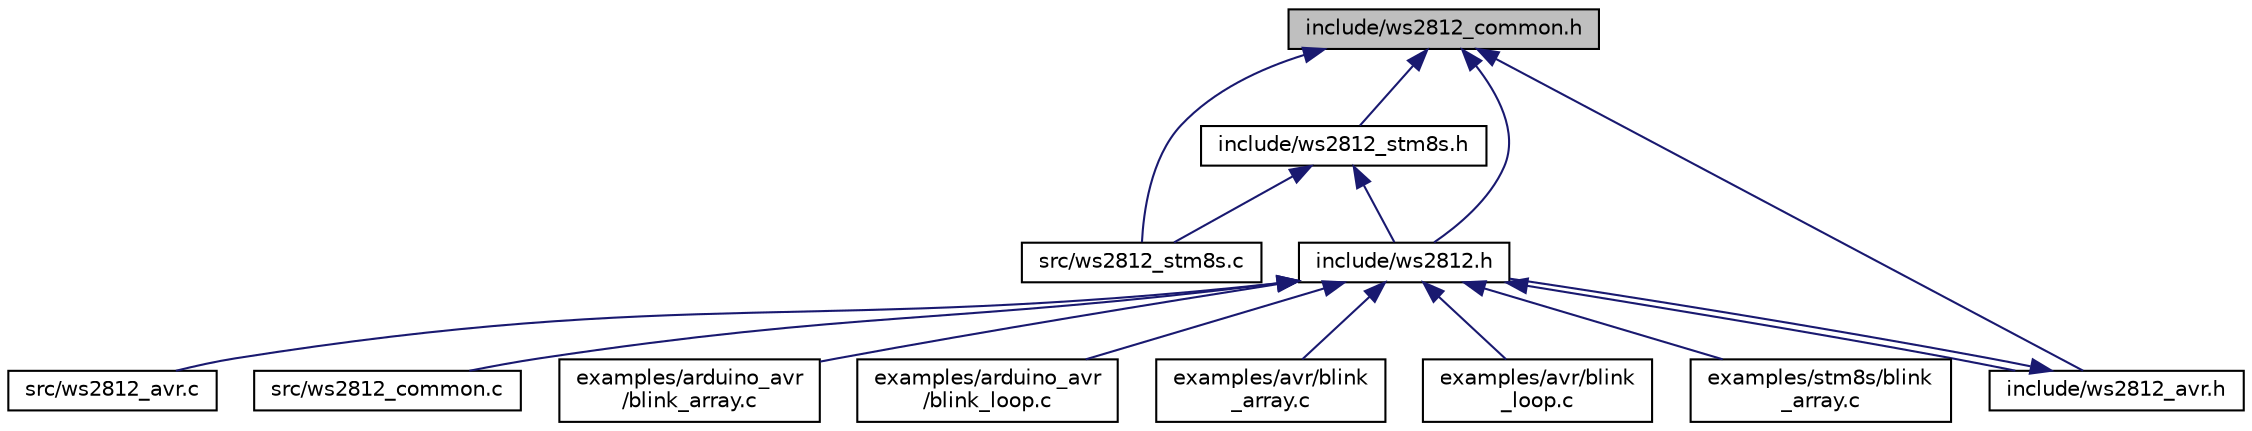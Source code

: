 digraph "include/ws2812_common.h"
{
 // LATEX_PDF_SIZE
  edge [fontname="Helvetica",fontsize="10",labelfontname="Helvetica",labelfontsize="10"];
  node [fontname="Helvetica",fontsize="10",shape=record];
  Node1 [label="include/ws2812_common.h",height=0.2,width=0.4,color="black", fillcolor="grey75", style="filled", fontcolor="black",tooltip="Definitions required by all platform specific headers."];
  Node1 -> Node2 [dir="back",color="midnightblue",fontsize="10",style="solid",fontname="Helvetica"];
  Node2 [label="src/ws2812_stm8s.c",height=0.2,width=0.4,color="black", fillcolor="white", style="filled",URL="$ws2812__stm8s_8c.html",tooltip="Driver code for STM8S chips."];
  Node1 -> Node3 [dir="back",color="midnightblue",fontsize="10",style="solid",fontname="Helvetica"];
  Node3 [label="include/ws2812.h",height=0.2,width=0.4,color="black", fillcolor="white", style="filled",URL="$ws2812_8h.html",tooltip="Exposes the Tiny-WS2812 library interface."];
  Node3 -> Node4 [dir="back",color="midnightblue",fontsize="10",style="solid",fontname="Helvetica"];
  Node4 [label="src/ws2812_avr.c",height=0.2,width=0.4,color="black", fillcolor="white", style="filled",URL="$ws2812__avr_8c.html",tooltip="Driver code for AVR chips."];
  Node3 -> Node5 [dir="back",color="midnightblue",fontsize="10",style="solid",fontname="Helvetica"];
  Node5 [label="src/ws2812_common.c",height=0.2,width=0.4,color="black", fillcolor="white", style="filled",URL="$ws2812__common_8c.html",tooltip="Common code shared accross all supported platforms."];
  Node3 -> Node6 [dir="back",color="midnightblue",fontsize="10",style="solid",fontname="Helvetica"];
  Node6 [label="include/ws2812_avr.h",height=0.2,width=0.4,color="black", fillcolor="white", style="filled",URL="$ws2812__avr_8h.html",tooltip="Provides AVR platform specific definitions."];
  Node6 -> Node3 [dir="back",color="midnightblue",fontsize="10",style="solid",fontname="Helvetica"];
  Node3 -> Node7 [dir="back",color="midnightblue",fontsize="10",style="solid",fontname="Helvetica"];
  Node7 [label="examples/arduino_avr\l/blink_array.c",height=0.2,width=0.4,color="black", fillcolor="white", style="filled",URL="$arduino__avr_2blink__array_8c.html",tooltip="Blinks one or more WS2812 devices using a RGB array."];
  Node3 -> Node8 [dir="back",color="midnightblue",fontsize="10",style="solid",fontname="Helvetica"];
  Node8 [label="examples/arduino_avr\l/blink_loop.c",height=0.2,width=0.4,color="black", fillcolor="white", style="filled",URL="$arduino__avr_2blink__loop_8c.html",tooltip="Blinks one or more WS2812 devices using a more memory efficient method than the blink_array...."];
  Node3 -> Node9 [dir="back",color="midnightblue",fontsize="10",style="solid",fontname="Helvetica"];
  Node9 [label="examples/avr/blink\l_array.c",height=0.2,width=0.4,color="black", fillcolor="white", style="filled",URL="$avr_2blink__array_8c.html",tooltip="Blinks one or more WS2812 devices using a RGB array."];
  Node3 -> Node10 [dir="back",color="midnightblue",fontsize="10",style="solid",fontname="Helvetica"];
  Node10 [label="examples/avr/blink\l_loop.c",height=0.2,width=0.4,color="black", fillcolor="white", style="filled",URL="$avr_2blink__loop_8c.html",tooltip="Blinks one or more WS2812 devices using a more memory efficient method than the blink_array...."];
  Node3 -> Node11 [dir="back",color="midnightblue",fontsize="10",style="solid",fontname="Helvetica"];
  Node11 [label="examples/stm8s/blink\l_array.c",height=0.2,width=0.4,color="black", fillcolor="white", style="filled",URL="$stm8s_2blink__array_8c.html",tooltip="Blinks one or more WS2812 devices using a RGB array."];
  Node1 -> Node6 [dir="back",color="midnightblue",fontsize="10",style="solid",fontname="Helvetica"];
  Node1 -> Node12 [dir="back",color="midnightblue",fontsize="10",style="solid",fontname="Helvetica"];
  Node12 [label="include/ws2812_stm8s.h",height=0.2,width=0.4,color="black", fillcolor="white", style="filled",URL="$ws2812__stm8s_8h.html",tooltip="Provides STM8S platform specific definitions."];
  Node12 -> Node2 [dir="back",color="midnightblue",fontsize="10",style="solid",fontname="Helvetica"];
  Node12 -> Node3 [dir="back",color="midnightblue",fontsize="10",style="solid",fontname="Helvetica"];
}
